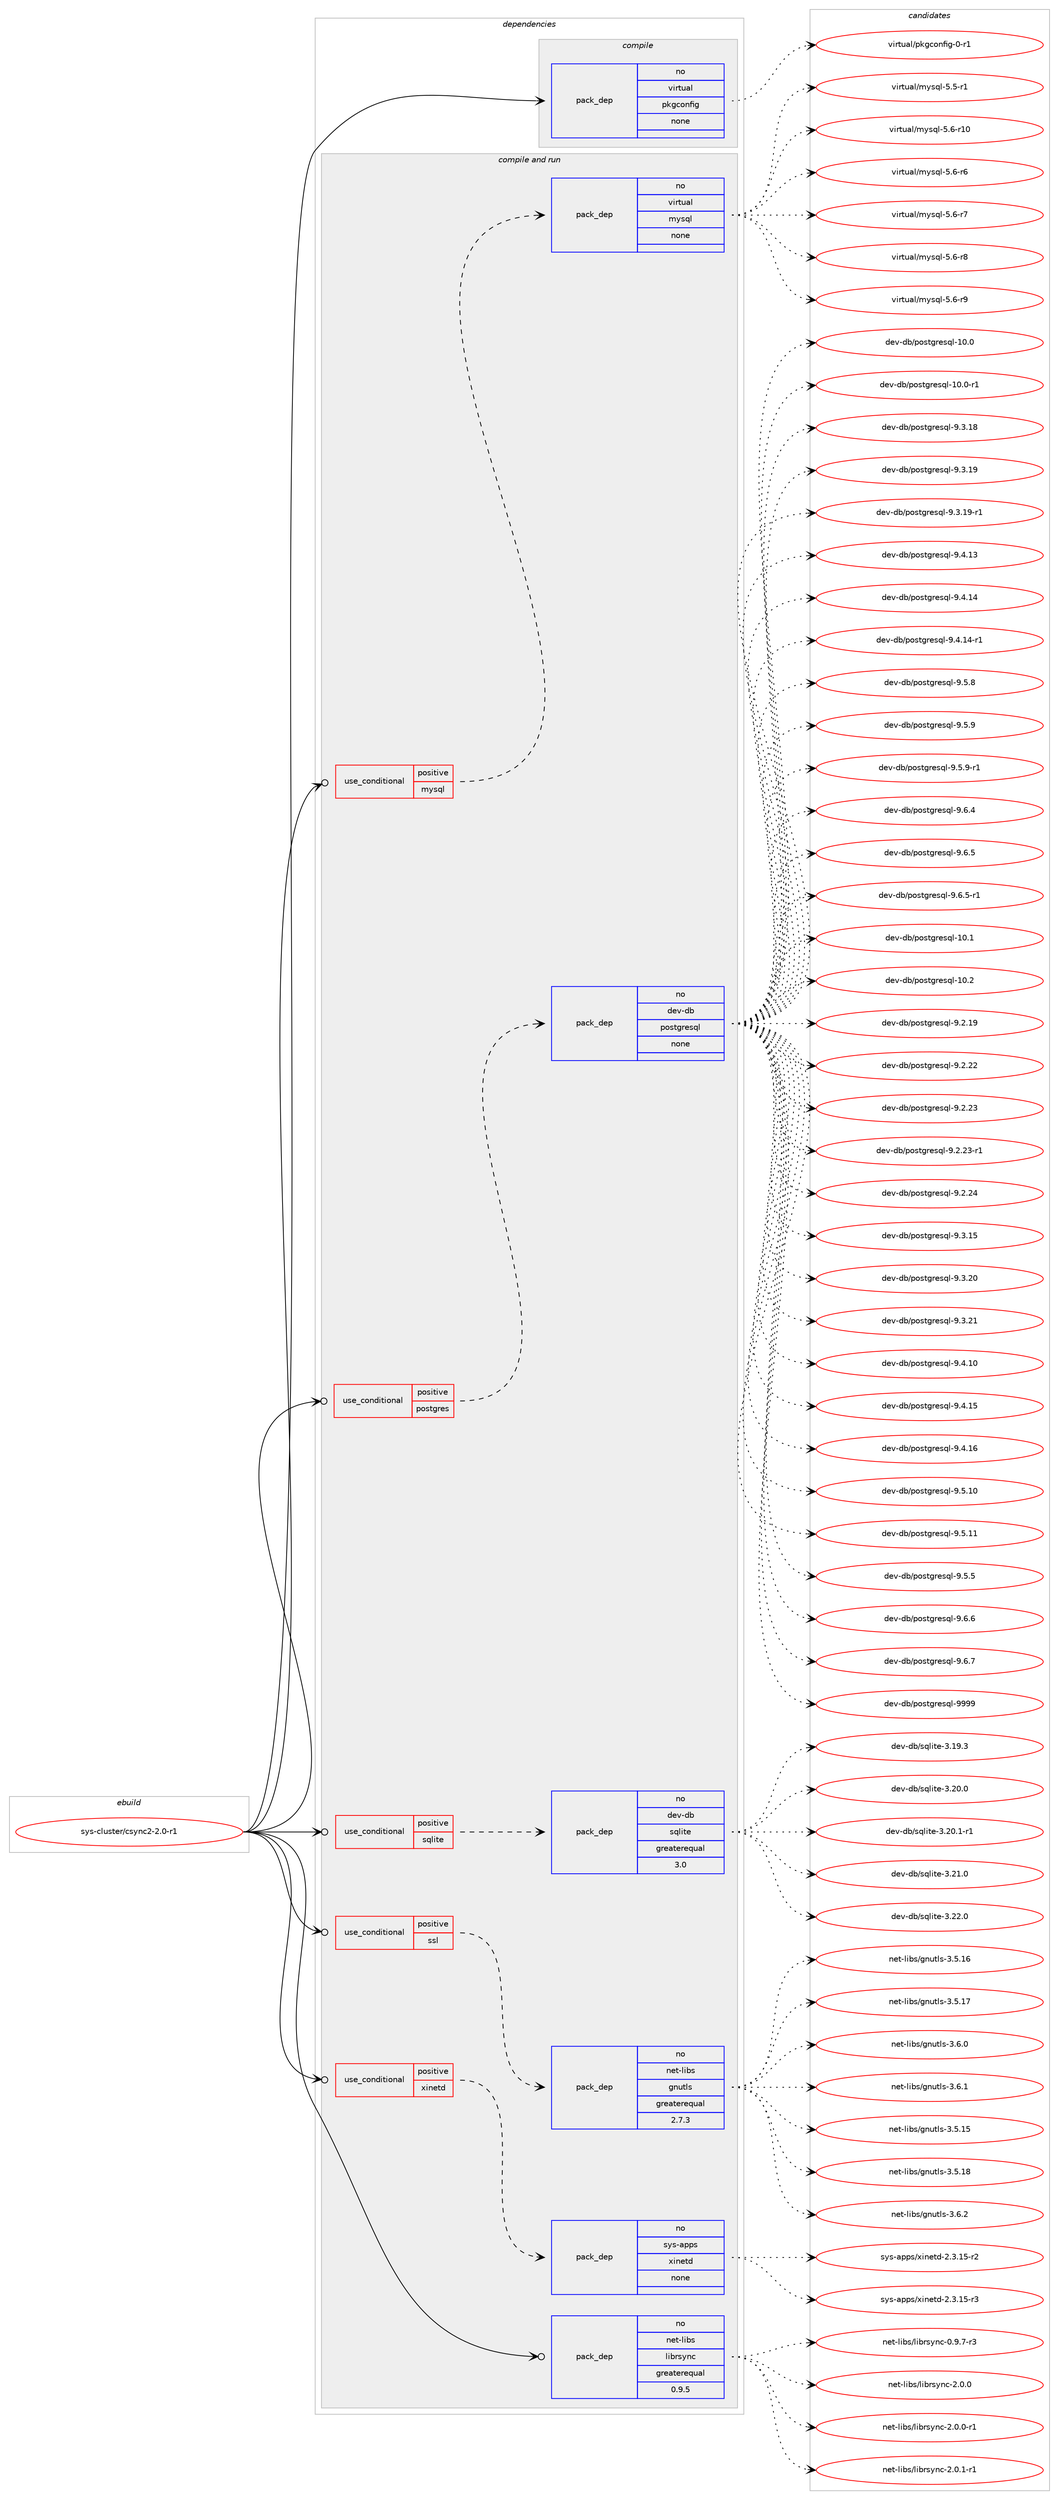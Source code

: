 digraph prolog {

# *************
# Graph options
# *************

newrank=true;
concentrate=true;
compound=true;
graph [rankdir=LR,fontname=Helvetica,fontsize=10,ranksep=1.5];#, ranksep=2.5, nodesep=0.2];
edge  [arrowhead=vee];
node  [fontname=Helvetica,fontsize=10];

# **********
# The ebuild
# **********

subgraph cluster_leftcol {
color=gray;
rank=same;
label=<<i>ebuild</i>>;
id [label="sys-cluster/csync2-2.0-r1", color=red, width=4, href="../sys-cluster/csync2-2.0-r1.svg"];
}

# ****************
# The dependencies
# ****************

subgraph cluster_midcol {
color=gray;
label=<<i>dependencies</i>>;
subgraph cluster_compile {
fillcolor="#eeeeee";
style=filled;
label=<<i>compile</i>>;
subgraph pack5393 {
dependency5981 [label=<<TABLE BORDER="0" CELLBORDER="1" CELLSPACING="0" CELLPADDING="4" WIDTH="220"><TR><TD ROWSPAN="6" CELLPADDING="30">pack_dep</TD></TR><TR><TD WIDTH="110">no</TD></TR><TR><TD>virtual</TD></TR><TR><TD>pkgconfig</TD></TR><TR><TD>none</TD></TR><TR><TD></TD></TR></TABLE>>, shape=none, color=blue];
}
id:e -> dependency5981:w [weight=20,style="solid",arrowhead="vee"];
}
subgraph cluster_compileandrun {
fillcolor="#eeeeee";
style=filled;
label=<<i>compile and run</i>>;
subgraph cond566 {
dependency5982 [label=<<TABLE BORDER="0" CELLBORDER="1" CELLSPACING="0" CELLPADDING="4"><TR><TD ROWSPAN="3" CELLPADDING="10">use_conditional</TD></TR><TR><TD>positive</TD></TR><TR><TD>mysql</TD></TR></TABLE>>, shape=none, color=red];
subgraph pack5394 {
dependency5983 [label=<<TABLE BORDER="0" CELLBORDER="1" CELLSPACING="0" CELLPADDING="4" WIDTH="220"><TR><TD ROWSPAN="6" CELLPADDING="30">pack_dep</TD></TR><TR><TD WIDTH="110">no</TD></TR><TR><TD>virtual</TD></TR><TR><TD>mysql</TD></TR><TR><TD>none</TD></TR><TR><TD></TD></TR></TABLE>>, shape=none, color=blue];
}
dependency5982:e -> dependency5983:w [weight=20,style="dashed",arrowhead="vee"];
}
id:e -> dependency5982:w [weight=20,style="solid",arrowhead="odotvee"];
subgraph cond567 {
dependency5984 [label=<<TABLE BORDER="0" CELLBORDER="1" CELLSPACING="0" CELLPADDING="4"><TR><TD ROWSPAN="3" CELLPADDING="10">use_conditional</TD></TR><TR><TD>positive</TD></TR><TR><TD>postgres</TD></TR></TABLE>>, shape=none, color=red];
subgraph pack5395 {
dependency5985 [label=<<TABLE BORDER="0" CELLBORDER="1" CELLSPACING="0" CELLPADDING="4" WIDTH="220"><TR><TD ROWSPAN="6" CELLPADDING="30">pack_dep</TD></TR><TR><TD WIDTH="110">no</TD></TR><TR><TD>dev-db</TD></TR><TR><TD>postgresql</TD></TR><TR><TD>none</TD></TR><TR><TD></TD></TR></TABLE>>, shape=none, color=blue];
}
dependency5984:e -> dependency5985:w [weight=20,style="dashed",arrowhead="vee"];
}
id:e -> dependency5984:w [weight=20,style="solid",arrowhead="odotvee"];
subgraph cond568 {
dependency5986 [label=<<TABLE BORDER="0" CELLBORDER="1" CELLSPACING="0" CELLPADDING="4"><TR><TD ROWSPAN="3" CELLPADDING="10">use_conditional</TD></TR><TR><TD>positive</TD></TR><TR><TD>sqlite</TD></TR></TABLE>>, shape=none, color=red];
subgraph pack5396 {
dependency5987 [label=<<TABLE BORDER="0" CELLBORDER="1" CELLSPACING="0" CELLPADDING="4" WIDTH="220"><TR><TD ROWSPAN="6" CELLPADDING="30">pack_dep</TD></TR><TR><TD WIDTH="110">no</TD></TR><TR><TD>dev-db</TD></TR><TR><TD>sqlite</TD></TR><TR><TD>greaterequal</TD></TR><TR><TD>3.0</TD></TR></TABLE>>, shape=none, color=blue];
}
dependency5986:e -> dependency5987:w [weight=20,style="dashed",arrowhead="vee"];
}
id:e -> dependency5986:w [weight=20,style="solid",arrowhead="odotvee"];
subgraph cond569 {
dependency5988 [label=<<TABLE BORDER="0" CELLBORDER="1" CELLSPACING="0" CELLPADDING="4"><TR><TD ROWSPAN="3" CELLPADDING="10">use_conditional</TD></TR><TR><TD>positive</TD></TR><TR><TD>ssl</TD></TR></TABLE>>, shape=none, color=red];
subgraph pack5397 {
dependency5989 [label=<<TABLE BORDER="0" CELLBORDER="1" CELLSPACING="0" CELLPADDING="4" WIDTH="220"><TR><TD ROWSPAN="6" CELLPADDING="30">pack_dep</TD></TR><TR><TD WIDTH="110">no</TD></TR><TR><TD>net-libs</TD></TR><TR><TD>gnutls</TD></TR><TR><TD>greaterequal</TD></TR><TR><TD>2.7.3</TD></TR></TABLE>>, shape=none, color=blue];
}
dependency5988:e -> dependency5989:w [weight=20,style="dashed",arrowhead="vee"];
}
id:e -> dependency5988:w [weight=20,style="solid",arrowhead="odotvee"];
subgraph cond570 {
dependency5990 [label=<<TABLE BORDER="0" CELLBORDER="1" CELLSPACING="0" CELLPADDING="4"><TR><TD ROWSPAN="3" CELLPADDING="10">use_conditional</TD></TR><TR><TD>positive</TD></TR><TR><TD>xinetd</TD></TR></TABLE>>, shape=none, color=red];
subgraph pack5398 {
dependency5991 [label=<<TABLE BORDER="0" CELLBORDER="1" CELLSPACING="0" CELLPADDING="4" WIDTH="220"><TR><TD ROWSPAN="6" CELLPADDING="30">pack_dep</TD></TR><TR><TD WIDTH="110">no</TD></TR><TR><TD>sys-apps</TD></TR><TR><TD>xinetd</TD></TR><TR><TD>none</TD></TR><TR><TD></TD></TR></TABLE>>, shape=none, color=blue];
}
dependency5990:e -> dependency5991:w [weight=20,style="dashed",arrowhead="vee"];
}
id:e -> dependency5990:w [weight=20,style="solid",arrowhead="odotvee"];
subgraph pack5399 {
dependency5992 [label=<<TABLE BORDER="0" CELLBORDER="1" CELLSPACING="0" CELLPADDING="4" WIDTH="220"><TR><TD ROWSPAN="6" CELLPADDING="30">pack_dep</TD></TR><TR><TD WIDTH="110">no</TD></TR><TR><TD>net-libs</TD></TR><TR><TD>librsync</TD></TR><TR><TD>greaterequal</TD></TR><TR><TD>0.9.5</TD></TR></TABLE>>, shape=none, color=blue];
}
id:e -> dependency5992:w [weight=20,style="solid",arrowhead="odotvee"];
}
subgraph cluster_run {
fillcolor="#eeeeee";
style=filled;
label=<<i>run</i>>;
}
}

# **************
# The candidates
# **************

subgraph cluster_choices {
rank=same;
color=gray;
label=<<i>candidates</i>>;

subgraph choice5393 {
color=black;
nodesep=1;
choice11810511411611797108471121071039911111010210510345484511449 [label="virtual/pkgconfig-0-r1", color=red, width=4,href="../virtual/pkgconfig-0-r1.svg"];
dependency5981:e -> choice11810511411611797108471121071039911111010210510345484511449:w [style=dotted,weight="100"];
}
subgraph choice5394 {
color=black;
nodesep=1;
choice1181051141161179710847109121115113108455346534511449 [label="virtual/mysql-5.5-r1", color=red, width=4,href="../virtual/mysql-5.5-r1.svg"];
choice118105114116117971084710912111511310845534654451144948 [label="virtual/mysql-5.6-r10", color=red, width=4,href="../virtual/mysql-5.6-r10.svg"];
choice1181051141161179710847109121115113108455346544511454 [label="virtual/mysql-5.6-r6", color=red, width=4,href="../virtual/mysql-5.6-r6.svg"];
choice1181051141161179710847109121115113108455346544511455 [label="virtual/mysql-5.6-r7", color=red, width=4,href="../virtual/mysql-5.6-r7.svg"];
choice1181051141161179710847109121115113108455346544511456 [label="virtual/mysql-5.6-r8", color=red, width=4,href="../virtual/mysql-5.6-r8.svg"];
choice1181051141161179710847109121115113108455346544511457 [label="virtual/mysql-5.6-r9", color=red, width=4,href="../virtual/mysql-5.6-r9.svg"];
dependency5983:e -> choice1181051141161179710847109121115113108455346534511449:w [style=dotted,weight="100"];
dependency5983:e -> choice118105114116117971084710912111511310845534654451144948:w [style=dotted,weight="100"];
dependency5983:e -> choice1181051141161179710847109121115113108455346544511454:w [style=dotted,weight="100"];
dependency5983:e -> choice1181051141161179710847109121115113108455346544511455:w [style=dotted,weight="100"];
dependency5983:e -> choice1181051141161179710847109121115113108455346544511456:w [style=dotted,weight="100"];
dependency5983:e -> choice1181051141161179710847109121115113108455346544511457:w [style=dotted,weight="100"];
}
subgraph choice5395 {
color=black;
nodesep=1;
choice1001011184510098471121111151161031141011151131084549484648 [label="dev-db/postgresql-10.0", color=red, width=4,href="../dev-db/postgresql-10.0.svg"];
choice10010111845100984711211111511610311410111511310845494846484511449 [label="dev-db/postgresql-10.0-r1", color=red, width=4,href="../dev-db/postgresql-10.0-r1.svg"];
choice10010111845100984711211111511610311410111511310845574651464956 [label="dev-db/postgresql-9.3.18", color=red, width=4,href="../dev-db/postgresql-9.3.18.svg"];
choice10010111845100984711211111511610311410111511310845574651464957 [label="dev-db/postgresql-9.3.19", color=red, width=4,href="../dev-db/postgresql-9.3.19.svg"];
choice100101118451009847112111115116103114101115113108455746514649574511449 [label="dev-db/postgresql-9.3.19-r1", color=red, width=4,href="../dev-db/postgresql-9.3.19-r1.svg"];
choice10010111845100984711211111511610311410111511310845574652464951 [label="dev-db/postgresql-9.4.13", color=red, width=4,href="../dev-db/postgresql-9.4.13.svg"];
choice10010111845100984711211111511610311410111511310845574652464952 [label="dev-db/postgresql-9.4.14", color=red, width=4,href="../dev-db/postgresql-9.4.14.svg"];
choice100101118451009847112111115116103114101115113108455746524649524511449 [label="dev-db/postgresql-9.4.14-r1", color=red, width=4,href="../dev-db/postgresql-9.4.14-r1.svg"];
choice100101118451009847112111115116103114101115113108455746534656 [label="dev-db/postgresql-9.5.8", color=red, width=4,href="../dev-db/postgresql-9.5.8.svg"];
choice100101118451009847112111115116103114101115113108455746534657 [label="dev-db/postgresql-9.5.9", color=red, width=4,href="../dev-db/postgresql-9.5.9.svg"];
choice1001011184510098471121111151161031141011151131084557465346574511449 [label="dev-db/postgresql-9.5.9-r1", color=red, width=4,href="../dev-db/postgresql-9.5.9-r1.svg"];
choice100101118451009847112111115116103114101115113108455746544652 [label="dev-db/postgresql-9.6.4", color=red, width=4,href="../dev-db/postgresql-9.6.4.svg"];
choice100101118451009847112111115116103114101115113108455746544653 [label="dev-db/postgresql-9.6.5", color=red, width=4,href="../dev-db/postgresql-9.6.5.svg"];
choice1001011184510098471121111151161031141011151131084557465446534511449 [label="dev-db/postgresql-9.6.5-r1", color=red, width=4,href="../dev-db/postgresql-9.6.5-r1.svg"];
choice1001011184510098471121111151161031141011151131084549484649 [label="dev-db/postgresql-10.1", color=red, width=4,href="../dev-db/postgresql-10.1.svg"];
choice1001011184510098471121111151161031141011151131084549484650 [label="dev-db/postgresql-10.2", color=red, width=4,href="../dev-db/postgresql-10.2.svg"];
choice10010111845100984711211111511610311410111511310845574650464957 [label="dev-db/postgresql-9.2.19", color=red, width=4,href="../dev-db/postgresql-9.2.19.svg"];
choice10010111845100984711211111511610311410111511310845574650465050 [label="dev-db/postgresql-9.2.22", color=red, width=4,href="../dev-db/postgresql-9.2.22.svg"];
choice10010111845100984711211111511610311410111511310845574650465051 [label="dev-db/postgresql-9.2.23", color=red, width=4,href="../dev-db/postgresql-9.2.23.svg"];
choice100101118451009847112111115116103114101115113108455746504650514511449 [label="dev-db/postgresql-9.2.23-r1", color=red, width=4,href="../dev-db/postgresql-9.2.23-r1.svg"];
choice10010111845100984711211111511610311410111511310845574650465052 [label="dev-db/postgresql-9.2.24", color=red, width=4,href="../dev-db/postgresql-9.2.24.svg"];
choice10010111845100984711211111511610311410111511310845574651464953 [label="dev-db/postgresql-9.3.15", color=red, width=4,href="../dev-db/postgresql-9.3.15.svg"];
choice10010111845100984711211111511610311410111511310845574651465048 [label="dev-db/postgresql-9.3.20", color=red, width=4,href="../dev-db/postgresql-9.3.20.svg"];
choice10010111845100984711211111511610311410111511310845574651465049 [label="dev-db/postgresql-9.3.21", color=red, width=4,href="../dev-db/postgresql-9.3.21.svg"];
choice10010111845100984711211111511610311410111511310845574652464948 [label="dev-db/postgresql-9.4.10", color=red, width=4,href="../dev-db/postgresql-9.4.10.svg"];
choice10010111845100984711211111511610311410111511310845574652464953 [label="dev-db/postgresql-9.4.15", color=red, width=4,href="../dev-db/postgresql-9.4.15.svg"];
choice10010111845100984711211111511610311410111511310845574652464954 [label="dev-db/postgresql-9.4.16", color=red, width=4,href="../dev-db/postgresql-9.4.16.svg"];
choice10010111845100984711211111511610311410111511310845574653464948 [label="dev-db/postgresql-9.5.10", color=red, width=4,href="../dev-db/postgresql-9.5.10.svg"];
choice10010111845100984711211111511610311410111511310845574653464949 [label="dev-db/postgresql-9.5.11", color=red, width=4,href="../dev-db/postgresql-9.5.11.svg"];
choice100101118451009847112111115116103114101115113108455746534653 [label="dev-db/postgresql-9.5.5", color=red, width=4,href="../dev-db/postgresql-9.5.5.svg"];
choice100101118451009847112111115116103114101115113108455746544654 [label="dev-db/postgresql-9.6.6", color=red, width=4,href="../dev-db/postgresql-9.6.6.svg"];
choice100101118451009847112111115116103114101115113108455746544655 [label="dev-db/postgresql-9.6.7", color=red, width=4,href="../dev-db/postgresql-9.6.7.svg"];
choice1001011184510098471121111151161031141011151131084557575757 [label="dev-db/postgresql-9999", color=red, width=4,href="../dev-db/postgresql-9999.svg"];
dependency5985:e -> choice1001011184510098471121111151161031141011151131084549484648:w [style=dotted,weight="100"];
dependency5985:e -> choice10010111845100984711211111511610311410111511310845494846484511449:w [style=dotted,weight="100"];
dependency5985:e -> choice10010111845100984711211111511610311410111511310845574651464956:w [style=dotted,weight="100"];
dependency5985:e -> choice10010111845100984711211111511610311410111511310845574651464957:w [style=dotted,weight="100"];
dependency5985:e -> choice100101118451009847112111115116103114101115113108455746514649574511449:w [style=dotted,weight="100"];
dependency5985:e -> choice10010111845100984711211111511610311410111511310845574652464951:w [style=dotted,weight="100"];
dependency5985:e -> choice10010111845100984711211111511610311410111511310845574652464952:w [style=dotted,weight="100"];
dependency5985:e -> choice100101118451009847112111115116103114101115113108455746524649524511449:w [style=dotted,weight="100"];
dependency5985:e -> choice100101118451009847112111115116103114101115113108455746534656:w [style=dotted,weight="100"];
dependency5985:e -> choice100101118451009847112111115116103114101115113108455746534657:w [style=dotted,weight="100"];
dependency5985:e -> choice1001011184510098471121111151161031141011151131084557465346574511449:w [style=dotted,weight="100"];
dependency5985:e -> choice100101118451009847112111115116103114101115113108455746544652:w [style=dotted,weight="100"];
dependency5985:e -> choice100101118451009847112111115116103114101115113108455746544653:w [style=dotted,weight="100"];
dependency5985:e -> choice1001011184510098471121111151161031141011151131084557465446534511449:w [style=dotted,weight="100"];
dependency5985:e -> choice1001011184510098471121111151161031141011151131084549484649:w [style=dotted,weight="100"];
dependency5985:e -> choice1001011184510098471121111151161031141011151131084549484650:w [style=dotted,weight="100"];
dependency5985:e -> choice10010111845100984711211111511610311410111511310845574650464957:w [style=dotted,weight="100"];
dependency5985:e -> choice10010111845100984711211111511610311410111511310845574650465050:w [style=dotted,weight="100"];
dependency5985:e -> choice10010111845100984711211111511610311410111511310845574650465051:w [style=dotted,weight="100"];
dependency5985:e -> choice100101118451009847112111115116103114101115113108455746504650514511449:w [style=dotted,weight="100"];
dependency5985:e -> choice10010111845100984711211111511610311410111511310845574650465052:w [style=dotted,weight="100"];
dependency5985:e -> choice10010111845100984711211111511610311410111511310845574651464953:w [style=dotted,weight="100"];
dependency5985:e -> choice10010111845100984711211111511610311410111511310845574651465048:w [style=dotted,weight="100"];
dependency5985:e -> choice10010111845100984711211111511610311410111511310845574651465049:w [style=dotted,weight="100"];
dependency5985:e -> choice10010111845100984711211111511610311410111511310845574652464948:w [style=dotted,weight="100"];
dependency5985:e -> choice10010111845100984711211111511610311410111511310845574652464953:w [style=dotted,weight="100"];
dependency5985:e -> choice10010111845100984711211111511610311410111511310845574652464954:w [style=dotted,weight="100"];
dependency5985:e -> choice10010111845100984711211111511610311410111511310845574653464948:w [style=dotted,weight="100"];
dependency5985:e -> choice10010111845100984711211111511610311410111511310845574653464949:w [style=dotted,weight="100"];
dependency5985:e -> choice100101118451009847112111115116103114101115113108455746534653:w [style=dotted,weight="100"];
dependency5985:e -> choice100101118451009847112111115116103114101115113108455746544654:w [style=dotted,weight="100"];
dependency5985:e -> choice100101118451009847112111115116103114101115113108455746544655:w [style=dotted,weight="100"];
dependency5985:e -> choice1001011184510098471121111151161031141011151131084557575757:w [style=dotted,weight="100"];
}
subgraph choice5396 {
color=black;
nodesep=1;
choice10010111845100984711511310810511610145514649574651 [label="dev-db/sqlite-3.19.3", color=red, width=4,href="../dev-db/sqlite-3.19.3.svg"];
choice10010111845100984711511310810511610145514650484648 [label="dev-db/sqlite-3.20.0", color=red, width=4,href="../dev-db/sqlite-3.20.0.svg"];
choice100101118451009847115113108105116101455146504846494511449 [label="dev-db/sqlite-3.20.1-r1", color=red, width=4,href="../dev-db/sqlite-3.20.1-r1.svg"];
choice10010111845100984711511310810511610145514650494648 [label="dev-db/sqlite-3.21.0", color=red, width=4,href="../dev-db/sqlite-3.21.0.svg"];
choice10010111845100984711511310810511610145514650504648 [label="dev-db/sqlite-3.22.0", color=red, width=4,href="../dev-db/sqlite-3.22.0.svg"];
dependency5987:e -> choice10010111845100984711511310810511610145514649574651:w [style=dotted,weight="100"];
dependency5987:e -> choice10010111845100984711511310810511610145514650484648:w [style=dotted,weight="100"];
dependency5987:e -> choice100101118451009847115113108105116101455146504846494511449:w [style=dotted,weight="100"];
dependency5987:e -> choice10010111845100984711511310810511610145514650494648:w [style=dotted,weight="100"];
dependency5987:e -> choice10010111845100984711511310810511610145514650504648:w [style=dotted,weight="100"];
}
subgraph choice5397 {
color=black;
nodesep=1;
choice11010111645108105981154710311011711610811545514653464954 [label="net-libs/gnutls-3.5.16", color=red, width=4,href="../net-libs/gnutls-3.5.16.svg"];
choice11010111645108105981154710311011711610811545514653464955 [label="net-libs/gnutls-3.5.17", color=red, width=4,href="../net-libs/gnutls-3.5.17.svg"];
choice110101116451081059811547103110117116108115455146544648 [label="net-libs/gnutls-3.6.0", color=red, width=4,href="../net-libs/gnutls-3.6.0.svg"];
choice110101116451081059811547103110117116108115455146544649 [label="net-libs/gnutls-3.6.1", color=red, width=4,href="../net-libs/gnutls-3.6.1.svg"];
choice11010111645108105981154710311011711610811545514653464953 [label="net-libs/gnutls-3.5.15", color=red, width=4,href="../net-libs/gnutls-3.5.15.svg"];
choice11010111645108105981154710311011711610811545514653464956 [label="net-libs/gnutls-3.5.18", color=red, width=4,href="../net-libs/gnutls-3.5.18.svg"];
choice110101116451081059811547103110117116108115455146544650 [label="net-libs/gnutls-3.6.2", color=red, width=4,href="../net-libs/gnutls-3.6.2.svg"];
dependency5989:e -> choice11010111645108105981154710311011711610811545514653464954:w [style=dotted,weight="100"];
dependency5989:e -> choice11010111645108105981154710311011711610811545514653464955:w [style=dotted,weight="100"];
dependency5989:e -> choice110101116451081059811547103110117116108115455146544648:w [style=dotted,weight="100"];
dependency5989:e -> choice110101116451081059811547103110117116108115455146544649:w [style=dotted,weight="100"];
dependency5989:e -> choice11010111645108105981154710311011711610811545514653464953:w [style=dotted,weight="100"];
dependency5989:e -> choice11010111645108105981154710311011711610811545514653464956:w [style=dotted,weight="100"];
dependency5989:e -> choice110101116451081059811547103110117116108115455146544650:w [style=dotted,weight="100"];
}
subgraph choice5398 {
color=black;
nodesep=1;
choice115121115459711211211547120105110101116100455046514649534511450 [label="sys-apps/xinetd-2.3.15-r2", color=red, width=4,href="../sys-apps/xinetd-2.3.15-r2.svg"];
choice115121115459711211211547120105110101116100455046514649534511451 [label="sys-apps/xinetd-2.3.15-r3", color=red, width=4,href="../sys-apps/xinetd-2.3.15-r3.svg"];
dependency5991:e -> choice115121115459711211211547120105110101116100455046514649534511450:w [style=dotted,weight="100"];
dependency5991:e -> choice115121115459711211211547120105110101116100455046514649534511451:w [style=dotted,weight="100"];
}
subgraph choice5399 {
color=black;
nodesep=1;
choice11010111645108105981154710810598114115121110994548465746554511451 [label="net-libs/librsync-0.9.7-r3", color=red, width=4,href="../net-libs/librsync-0.9.7-r3.svg"];
choice1101011164510810598115471081059811411512111099455046484648 [label="net-libs/librsync-2.0.0", color=red, width=4,href="../net-libs/librsync-2.0.0.svg"];
choice11010111645108105981154710810598114115121110994550464846484511449 [label="net-libs/librsync-2.0.0-r1", color=red, width=4,href="../net-libs/librsync-2.0.0-r1.svg"];
choice11010111645108105981154710810598114115121110994550464846494511449 [label="net-libs/librsync-2.0.1-r1", color=red, width=4,href="../net-libs/librsync-2.0.1-r1.svg"];
dependency5992:e -> choice11010111645108105981154710810598114115121110994548465746554511451:w [style=dotted,weight="100"];
dependency5992:e -> choice1101011164510810598115471081059811411512111099455046484648:w [style=dotted,weight="100"];
dependency5992:e -> choice11010111645108105981154710810598114115121110994550464846484511449:w [style=dotted,weight="100"];
dependency5992:e -> choice11010111645108105981154710810598114115121110994550464846494511449:w [style=dotted,weight="100"];
}
}

}
